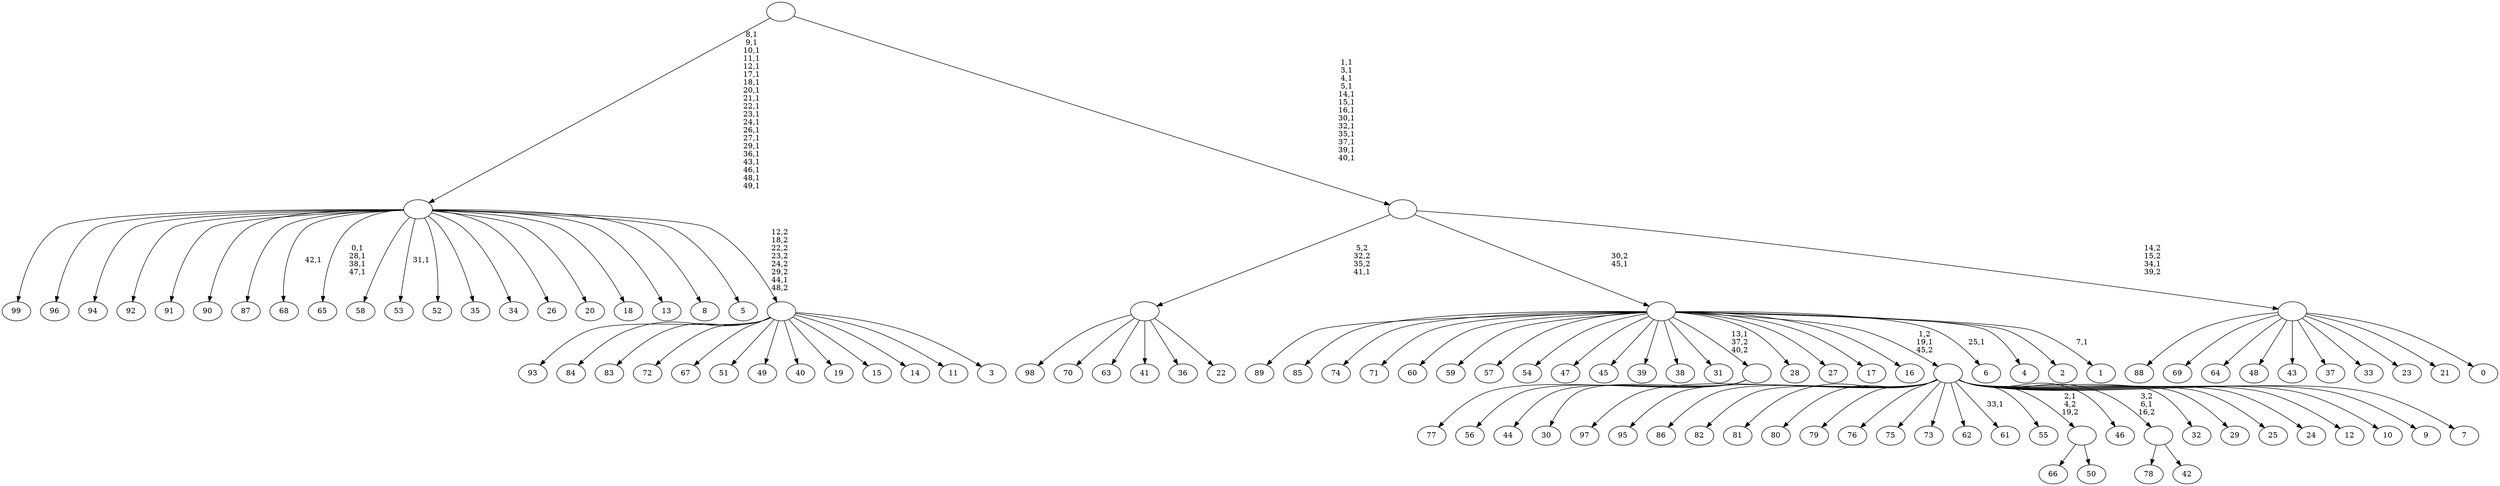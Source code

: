 digraph T {
	150 [label="99"]
	149 [label="98"]
	148 [label="97"]
	147 [label="96"]
	146 [label="95"]
	145 [label="94"]
	144 [label="93"]
	143 [label="92"]
	142 [label="91"]
	141 [label="90"]
	140 [label="89"]
	139 [label="88"]
	138 [label="87"]
	137 [label="86"]
	136 [label="85"]
	135 [label="84"]
	134 [label="83"]
	133 [label="82"]
	132 [label="81"]
	131 [label="80"]
	130 [label="79"]
	129 [label="78"]
	128 [label="77"]
	127 [label="76"]
	126 [label="75"]
	125 [label="74"]
	124 [label="73"]
	123 [label="72"]
	122 [label="71"]
	121 [label="70"]
	120 [label="69"]
	119 [label="68"]
	117 [label="67"]
	116 [label="66"]
	115 [label="65"]
	110 [label="64"]
	109 [label="63"]
	108 [label="62"]
	107 [label="61"]
	105 [label="60"]
	104 [label="59"]
	103 [label="58"]
	102 [label="57"]
	101 [label="56"]
	100 [label="55"]
	99 [label="54"]
	98 [label="53"]
	96 [label="52"]
	95 [label="51"]
	94 [label="50"]
	93 [label=""]
	92 [label="49"]
	91 [label="48"]
	90 [label="47"]
	89 [label="46"]
	88 [label="45"]
	87 [label="44"]
	86 [label="43"]
	85 [label="42"]
	84 [label=""]
	83 [label="41"]
	82 [label="40"]
	81 [label="39"]
	80 [label="38"]
	79 [label="37"]
	78 [label="36"]
	77 [label="35"]
	76 [label="34"]
	75 [label="33"]
	74 [label="32"]
	73 [label="31"]
	72 [label="30"]
	71 [label=""]
	70 [label="29"]
	69 [label="28"]
	68 [label="27"]
	67 [label="26"]
	66 [label="25"]
	65 [label="24"]
	64 [label="23"]
	63 [label="22"]
	62 [label=""]
	61 [label="21"]
	60 [label="20"]
	59 [label="19"]
	58 [label="18"]
	57 [label="17"]
	56 [label="16"]
	55 [label="15"]
	54 [label="14"]
	53 [label="13"]
	52 [label="12"]
	51 [label="11"]
	50 [label="10"]
	49 [label="9"]
	48 [label="8"]
	47 [label="7"]
	46 [label=""]
	45 [label="6"]
	43 [label="5"]
	42 [label="4"]
	41 [label="3"]
	40 [label=""]
	39 [label=""]
	19 [label="2"]
	18 [label="1"]
	16 [label=""]
	15 [label="0"]
	14 [label=""]
	13 [label=""]
	0 [label=""]
	93 -> 116 [label=""]
	93 -> 94 [label=""]
	84 -> 129 [label=""]
	84 -> 85 [label=""]
	71 -> 128 [label=""]
	71 -> 101 [label=""]
	71 -> 87 [label=""]
	71 -> 72 [label=""]
	62 -> 149 [label=""]
	62 -> 121 [label=""]
	62 -> 109 [label=""]
	62 -> 83 [label=""]
	62 -> 78 [label=""]
	62 -> 63 [label=""]
	46 -> 107 [label="33,1"]
	46 -> 148 [label=""]
	46 -> 146 [label=""]
	46 -> 137 [label=""]
	46 -> 133 [label=""]
	46 -> 132 [label=""]
	46 -> 131 [label=""]
	46 -> 130 [label=""]
	46 -> 127 [label=""]
	46 -> 126 [label=""]
	46 -> 124 [label=""]
	46 -> 108 [label=""]
	46 -> 100 [label=""]
	46 -> 93 [label="2,1\n4,2\n19,2"]
	46 -> 89 [label=""]
	46 -> 84 [label="3,2\n6,1\n16,2"]
	46 -> 74 [label=""]
	46 -> 70 [label=""]
	46 -> 66 [label=""]
	46 -> 65 [label=""]
	46 -> 52 [label=""]
	46 -> 50 [label=""]
	46 -> 49 [label=""]
	46 -> 47 [label=""]
	40 -> 144 [label=""]
	40 -> 135 [label=""]
	40 -> 134 [label=""]
	40 -> 123 [label=""]
	40 -> 117 [label=""]
	40 -> 95 [label=""]
	40 -> 92 [label=""]
	40 -> 82 [label=""]
	40 -> 59 [label=""]
	40 -> 55 [label=""]
	40 -> 54 [label=""]
	40 -> 51 [label=""]
	40 -> 41 [label=""]
	39 -> 98 [label="31,1"]
	39 -> 115 [label="0,1\n28,1\n38,1\n47,1"]
	39 -> 119 [label="42,1"]
	39 -> 150 [label=""]
	39 -> 147 [label=""]
	39 -> 145 [label=""]
	39 -> 143 [label=""]
	39 -> 142 [label=""]
	39 -> 141 [label=""]
	39 -> 138 [label=""]
	39 -> 103 [label=""]
	39 -> 96 [label=""]
	39 -> 77 [label=""]
	39 -> 76 [label=""]
	39 -> 67 [label=""]
	39 -> 60 [label=""]
	39 -> 58 [label=""]
	39 -> 53 [label=""]
	39 -> 48 [label=""]
	39 -> 43 [label=""]
	39 -> 40 [label="12,2\n18,2\n22,2\n23,2\n24,2\n29,2\n44,1\n48,2"]
	16 -> 18 [label="7,1"]
	16 -> 45 [label="25,1"]
	16 -> 140 [label=""]
	16 -> 136 [label=""]
	16 -> 125 [label=""]
	16 -> 122 [label=""]
	16 -> 105 [label=""]
	16 -> 104 [label=""]
	16 -> 102 [label=""]
	16 -> 99 [label=""]
	16 -> 90 [label=""]
	16 -> 88 [label=""]
	16 -> 81 [label=""]
	16 -> 80 [label=""]
	16 -> 73 [label=""]
	16 -> 71 [label="13,1\n37,2\n40,2"]
	16 -> 69 [label=""]
	16 -> 68 [label=""]
	16 -> 57 [label=""]
	16 -> 56 [label=""]
	16 -> 46 [label="1,2\n19,1\n45,2"]
	16 -> 42 [label=""]
	16 -> 19 [label=""]
	14 -> 139 [label=""]
	14 -> 120 [label=""]
	14 -> 110 [label=""]
	14 -> 91 [label=""]
	14 -> 86 [label=""]
	14 -> 79 [label=""]
	14 -> 75 [label=""]
	14 -> 64 [label=""]
	14 -> 61 [label=""]
	14 -> 15 [label=""]
	13 -> 62 [label="5,2\n32,2\n35,2\n41,1"]
	13 -> 16 [label="30,2\n45,1"]
	13 -> 14 [label="14,2\n15,2\n34,1\n39,2"]
	0 -> 13 [label="1,1\n3,1\n4,1\n5,1\n14,1\n15,1\n16,1\n30,1\n32,1\n35,1\n37,1\n39,1\n40,1"]
	0 -> 39 [label="8,1\n9,1\n10,1\n11,1\n12,1\n17,1\n18,1\n20,1\n21,1\n22,1\n23,1\n24,1\n26,1\n27,1\n29,1\n36,1\n43,1\n46,1\n48,1\n49,1"]
}
